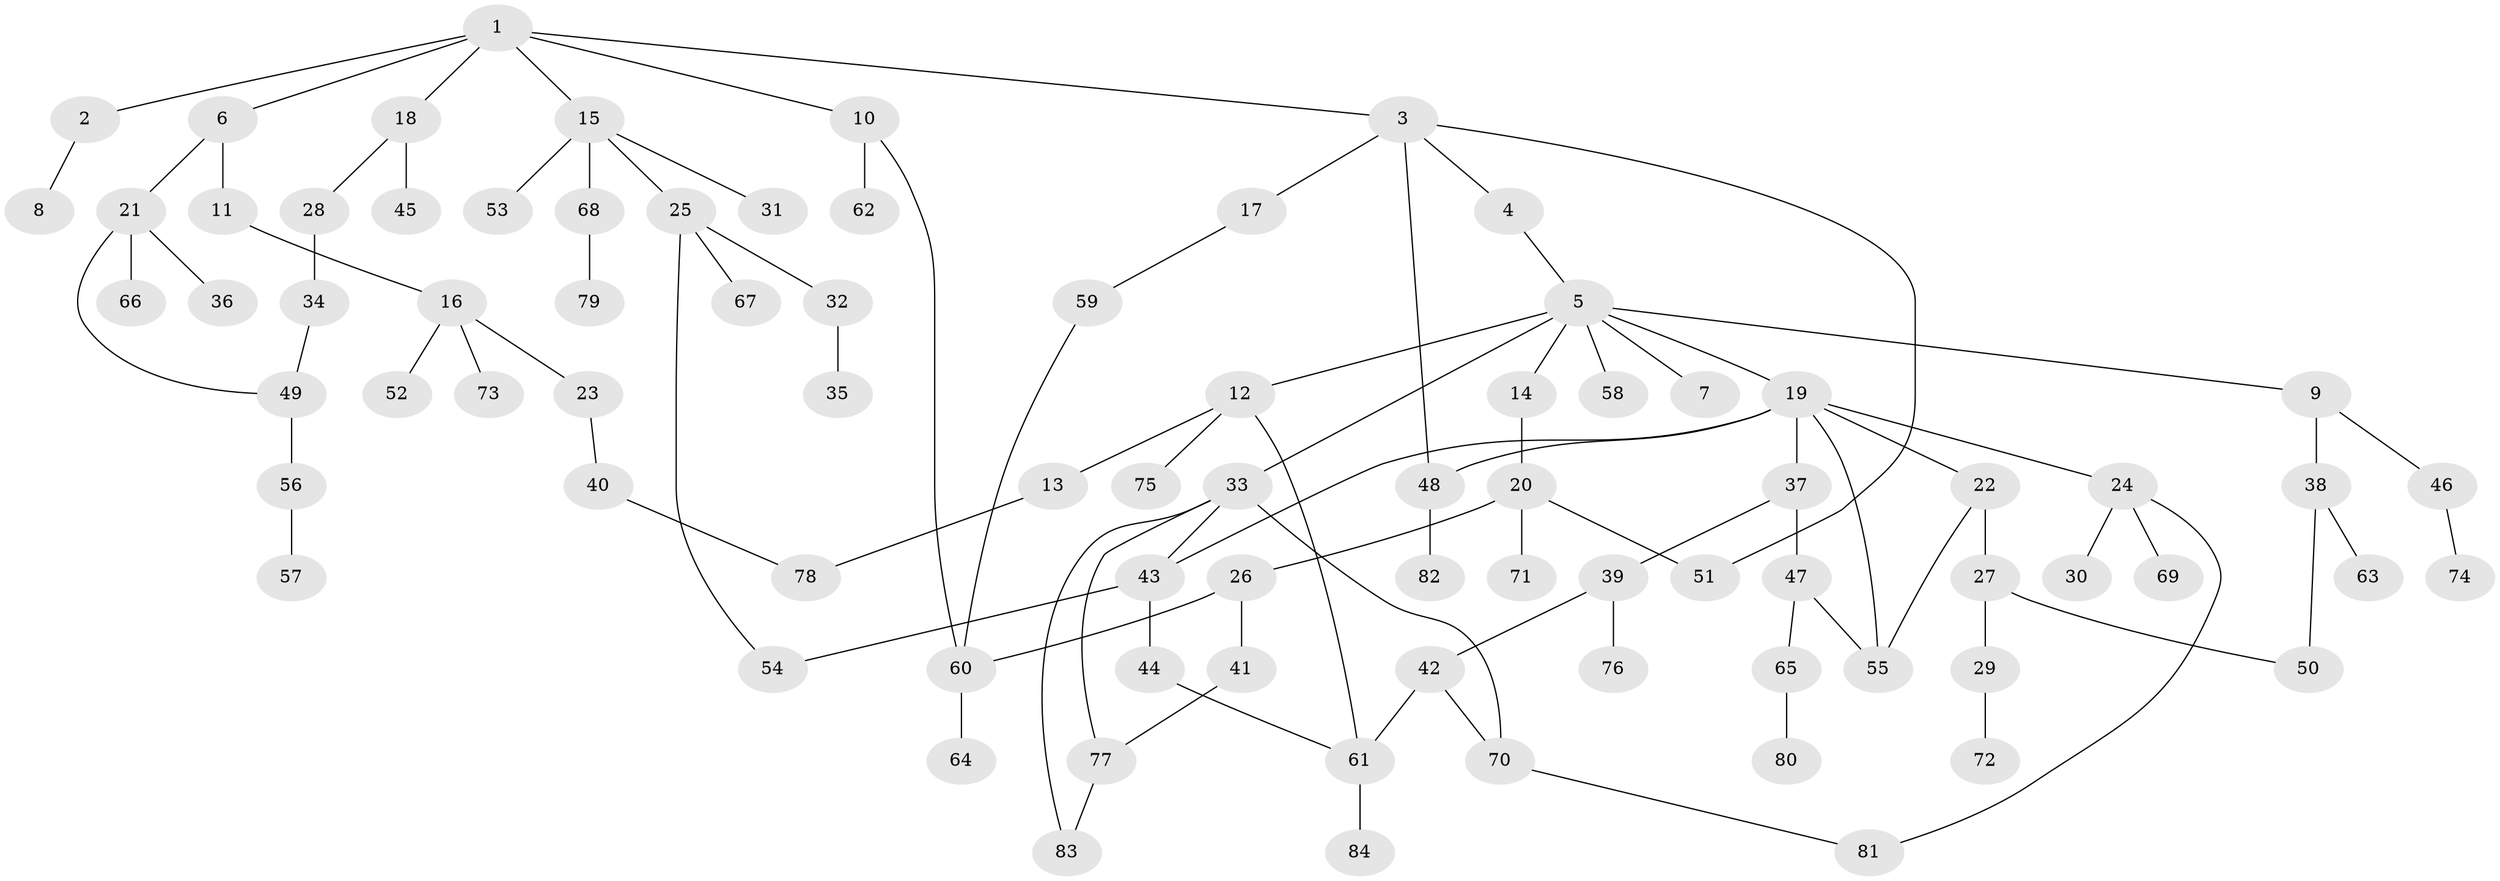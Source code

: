 // Generated by graph-tools (version 1.1) at 2025/10/02/27/25 16:10:52]
// undirected, 84 vertices, 100 edges
graph export_dot {
graph [start="1"]
  node [color=gray90,style=filled];
  1;
  2;
  3;
  4;
  5;
  6;
  7;
  8;
  9;
  10;
  11;
  12;
  13;
  14;
  15;
  16;
  17;
  18;
  19;
  20;
  21;
  22;
  23;
  24;
  25;
  26;
  27;
  28;
  29;
  30;
  31;
  32;
  33;
  34;
  35;
  36;
  37;
  38;
  39;
  40;
  41;
  42;
  43;
  44;
  45;
  46;
  47;
  48;
  49;
  50;
  51;
  52;
  53;
  54;
  55;
  56;
  57;
  58;
  59;
  60;
  61;
  62;
  63;
  64;
  65;
  66;
  67;
  68;
  69;
  70;
  71;
  72;
  73;
  74;
  75;
  76;
  77;
  78;
  79;
  80;
  81;
  82;
  83;
  84;
  1 -- 2;
  1 -- 3;
  1 -- 6;
  1 -- 10;
  1 -- 15;
  1 -- 18;
  2 -- 8;
  3 -- 4;
  3 -- 17;
  3 -- 51;
  3 -- 48;
  4 -- 5;
  5 -- 7;
  5 -- 9;
  5 -- 12;
  5 -- 14;
  5 -- 19;
  5 -- 33;
  5 -- 58;
  6 -- 11;
  6 -- 21;
  9 -- 38;
  9 -- 46;
  10 -- 60;
  10 -- 62;
  11 -- 16;
  12 -- 13;
  12 -- 75;
  12 -- 61;
  13 -- 78;
  14 -- 20;
  15 -- 25;
  15 -- 31;
  15 -- 53;
  15 -- 68;
  16 -- 23;
  16 -- 52;
  16 -- 73;
  17 -- 59;
  18 -- 28;
  18 -- 45;
  19 -- 22;
  19 -- 24;
  19 -- 37;
  19 -- 43;
  19 -- 48;
  19 -- 55;
  20 -- 26;
  20 -- 71;
  20 -- 51;
  21 -- 36;
  21 -- 49;
  21 -- 66;
  22 -- 27;
  22 -- 55;
  23 -- 40;
  24 -- 30;
  24 -- 69;
  24 -- 81;
  25 -- 32;
  25 -- 54;
  25 -- 67;
  26 -- 41;
  26 -- 60;
  27 -- 29;
  27 -- 50;
  28 -- 34;
  29 -- 72;
  32 -- 35;
  33 -- 70;
  33 -- 43;
  33 -- 83;
  33 -- 77;
  34 -- 49;
  37 -- 39;
  37 -- 47;
  38 -- 50;
  38 -- 63;
  39 -- 42;
  39 -- 76;
  40 -- 78;
  41 -- 77;
  42 -- 61;
  42 -- 70;
  43 -- 44;
  43 -- 54;
  44 -- 61;
  46 -- 74;
  47 -- 65;
  47 -- 55;
  48 -- 82;
  49 -- 56;
  56 -- 57;
  59 -- 60;
  60 -- 64;
  61 -- 84;
  65 -- 80;
  68 -- 79;
  70 -- 81;
  77 -- 83;
}
